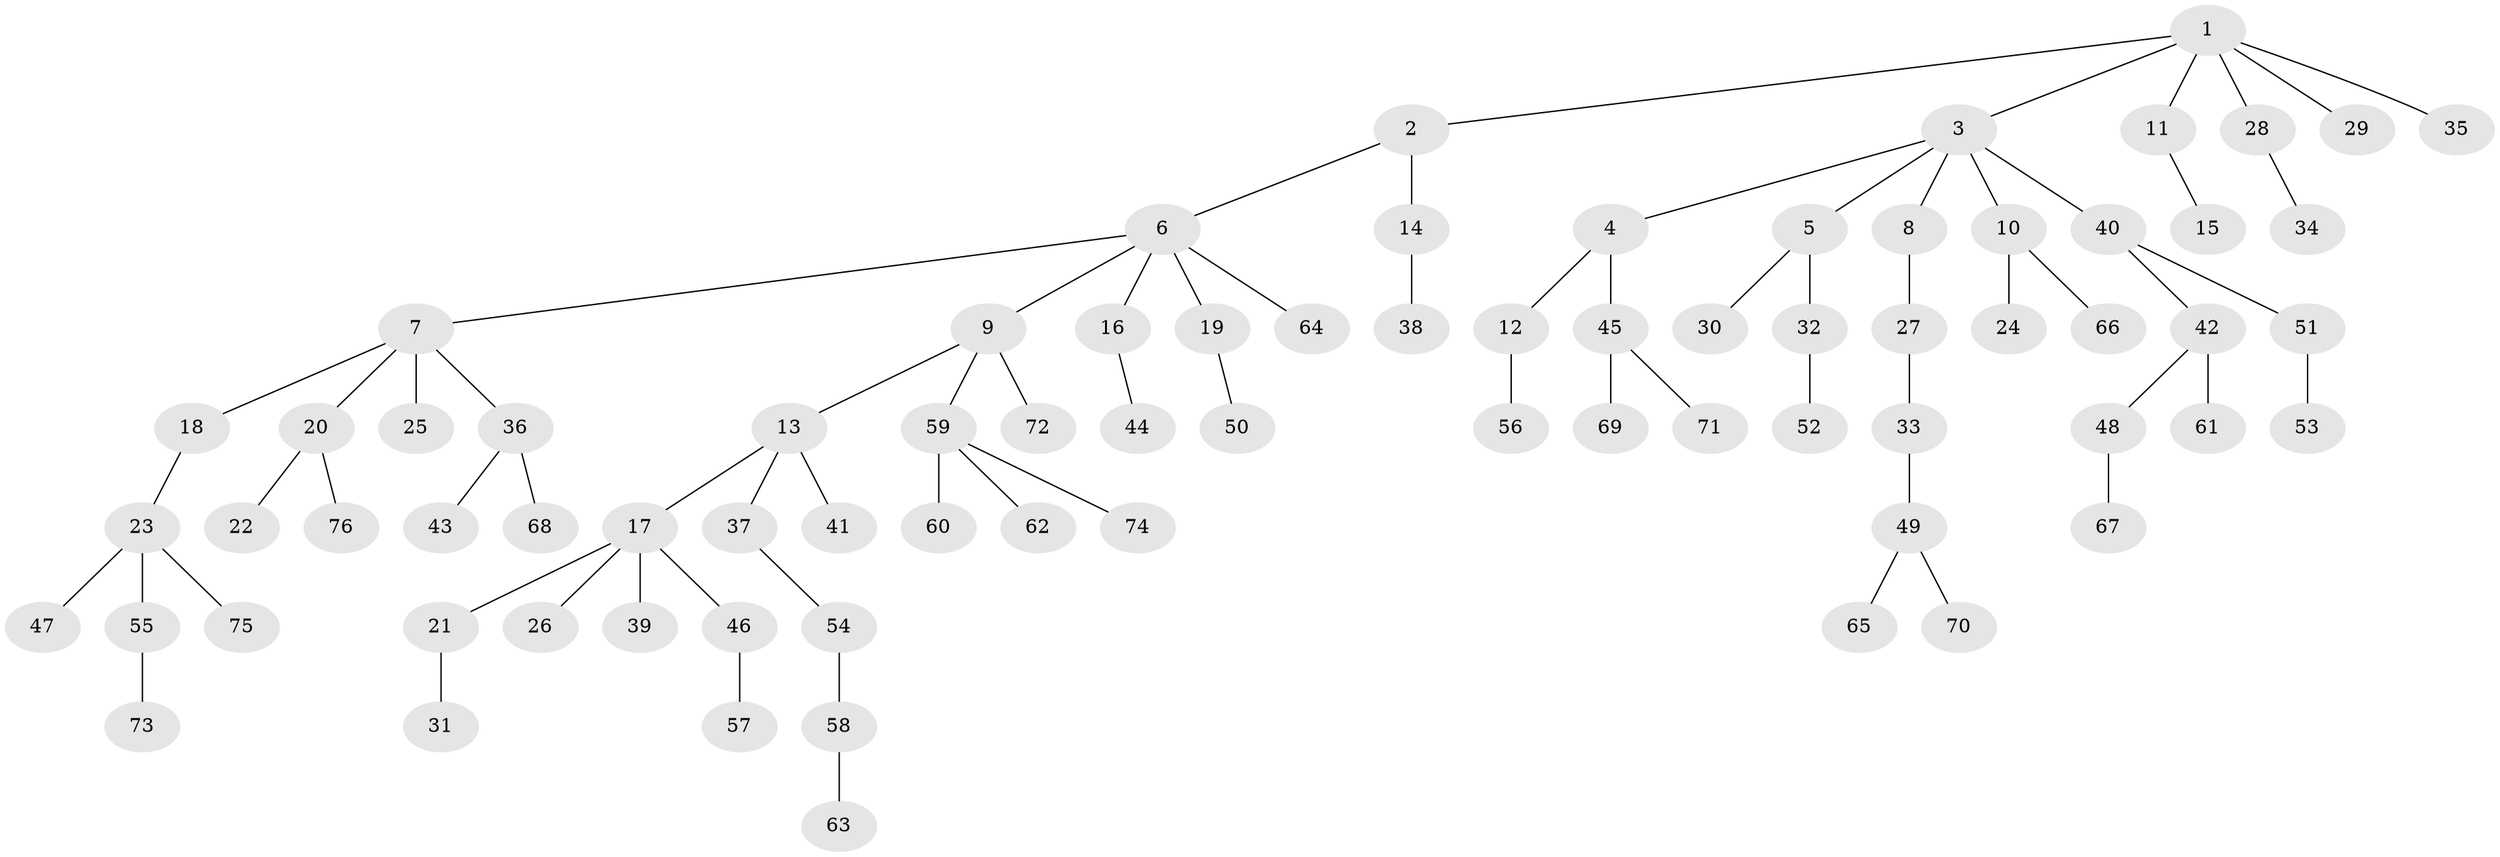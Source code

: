 // Generated by graph-tools (version 1.1) at 2025/50/03/09/25 03:50:17]
// undirected, 76 vertices, 75 edges
graph export_dot {
graph [start="1"]
  node [color=gray90,style=filled];
  1;
  2;
  3;
  4;
  5;
  6;
  7;
  8;
  9;
  10;
  11;
  12;
  13;
  14;
  15;
  16;
  17;
  18;
  19;
  20;
  21;
  22;
  23;
  24;
  25;
  26;
  27;
  28;
  29;
  30;
  31;
  32;
  33;
  34;
  35;
  36;
  37;
  38;
  39;
  40;
  41;
  42;
  43;
  44;
  45;
  46;
  47;
  48;
  49;
  50;
  51;
  52;
  53;
  54;
  55;
  56;
  57;
  58;
  59;
  60;
  61;
  62;
  63;
  64;
  65;
  66;
  67;
  68;
  69;
  70;
  71;
  72;
  73;
  74;
  75;
  76;
  1 -- 2;
  1 -- 3;
  1 -- 11;
  1 -- 28;
  1 -- 29;
  1 -- 35;
  2 -- 6;
  2 -- 14;
  3 -- 4;
  3 -- 5;
  3 -- 8;
  3 -- 10;
  3 -- 40;
  4 -- 12;
  4 -- 45;
  5 -- 30;
  5 -- 32;
  6 -- 7;
  6 -- 9;
  6 -- 16;
  6 -- 19;
  6 -- 64;
  7 -- 18;
  7 -- 20;
  7 -- 25;
  7 -- 36;
  8 -- 27;
  9 -- 13;
  9 -- 59;
  9 -- 72;
  10 -- 24;
  10 -- 66;
  11 -- 15;
  12 -- 56;
  13 -- 17;
  13 -- 37;
  13 -- 41;
  14 -- 38;
  16 -- 44;
  17 -- 21;
  17 -- 26;
  17 -- 39;
  17 -- 46;
  18 -- 23;
  19 -- 50;
  20 -- 22;
  20 -- 76;
  21 -- 31;
  23 -- 47;
  23 -- 55;
  23 -- 75;
  27 -- 33;
  28 -- 34;
  32 -- 52;
  33 -- 49;
  36 -- 43;
  36 -- 68;
  37 -- 54;
  40 -- 42;
  40 -- 51;
  42 -- 48;
  42 -- 61;
  45 -- 69;
  45 -- 71;
  46 -- 57;
  48 -- 67;
  49 -- 65;
  49 -- 70;
  51 -- 53;
  54 -- 58;
  55 -- 73;
  58 -- 63;
  59 -- 60;
  59 -- 62;
  59 -- 74;
}
